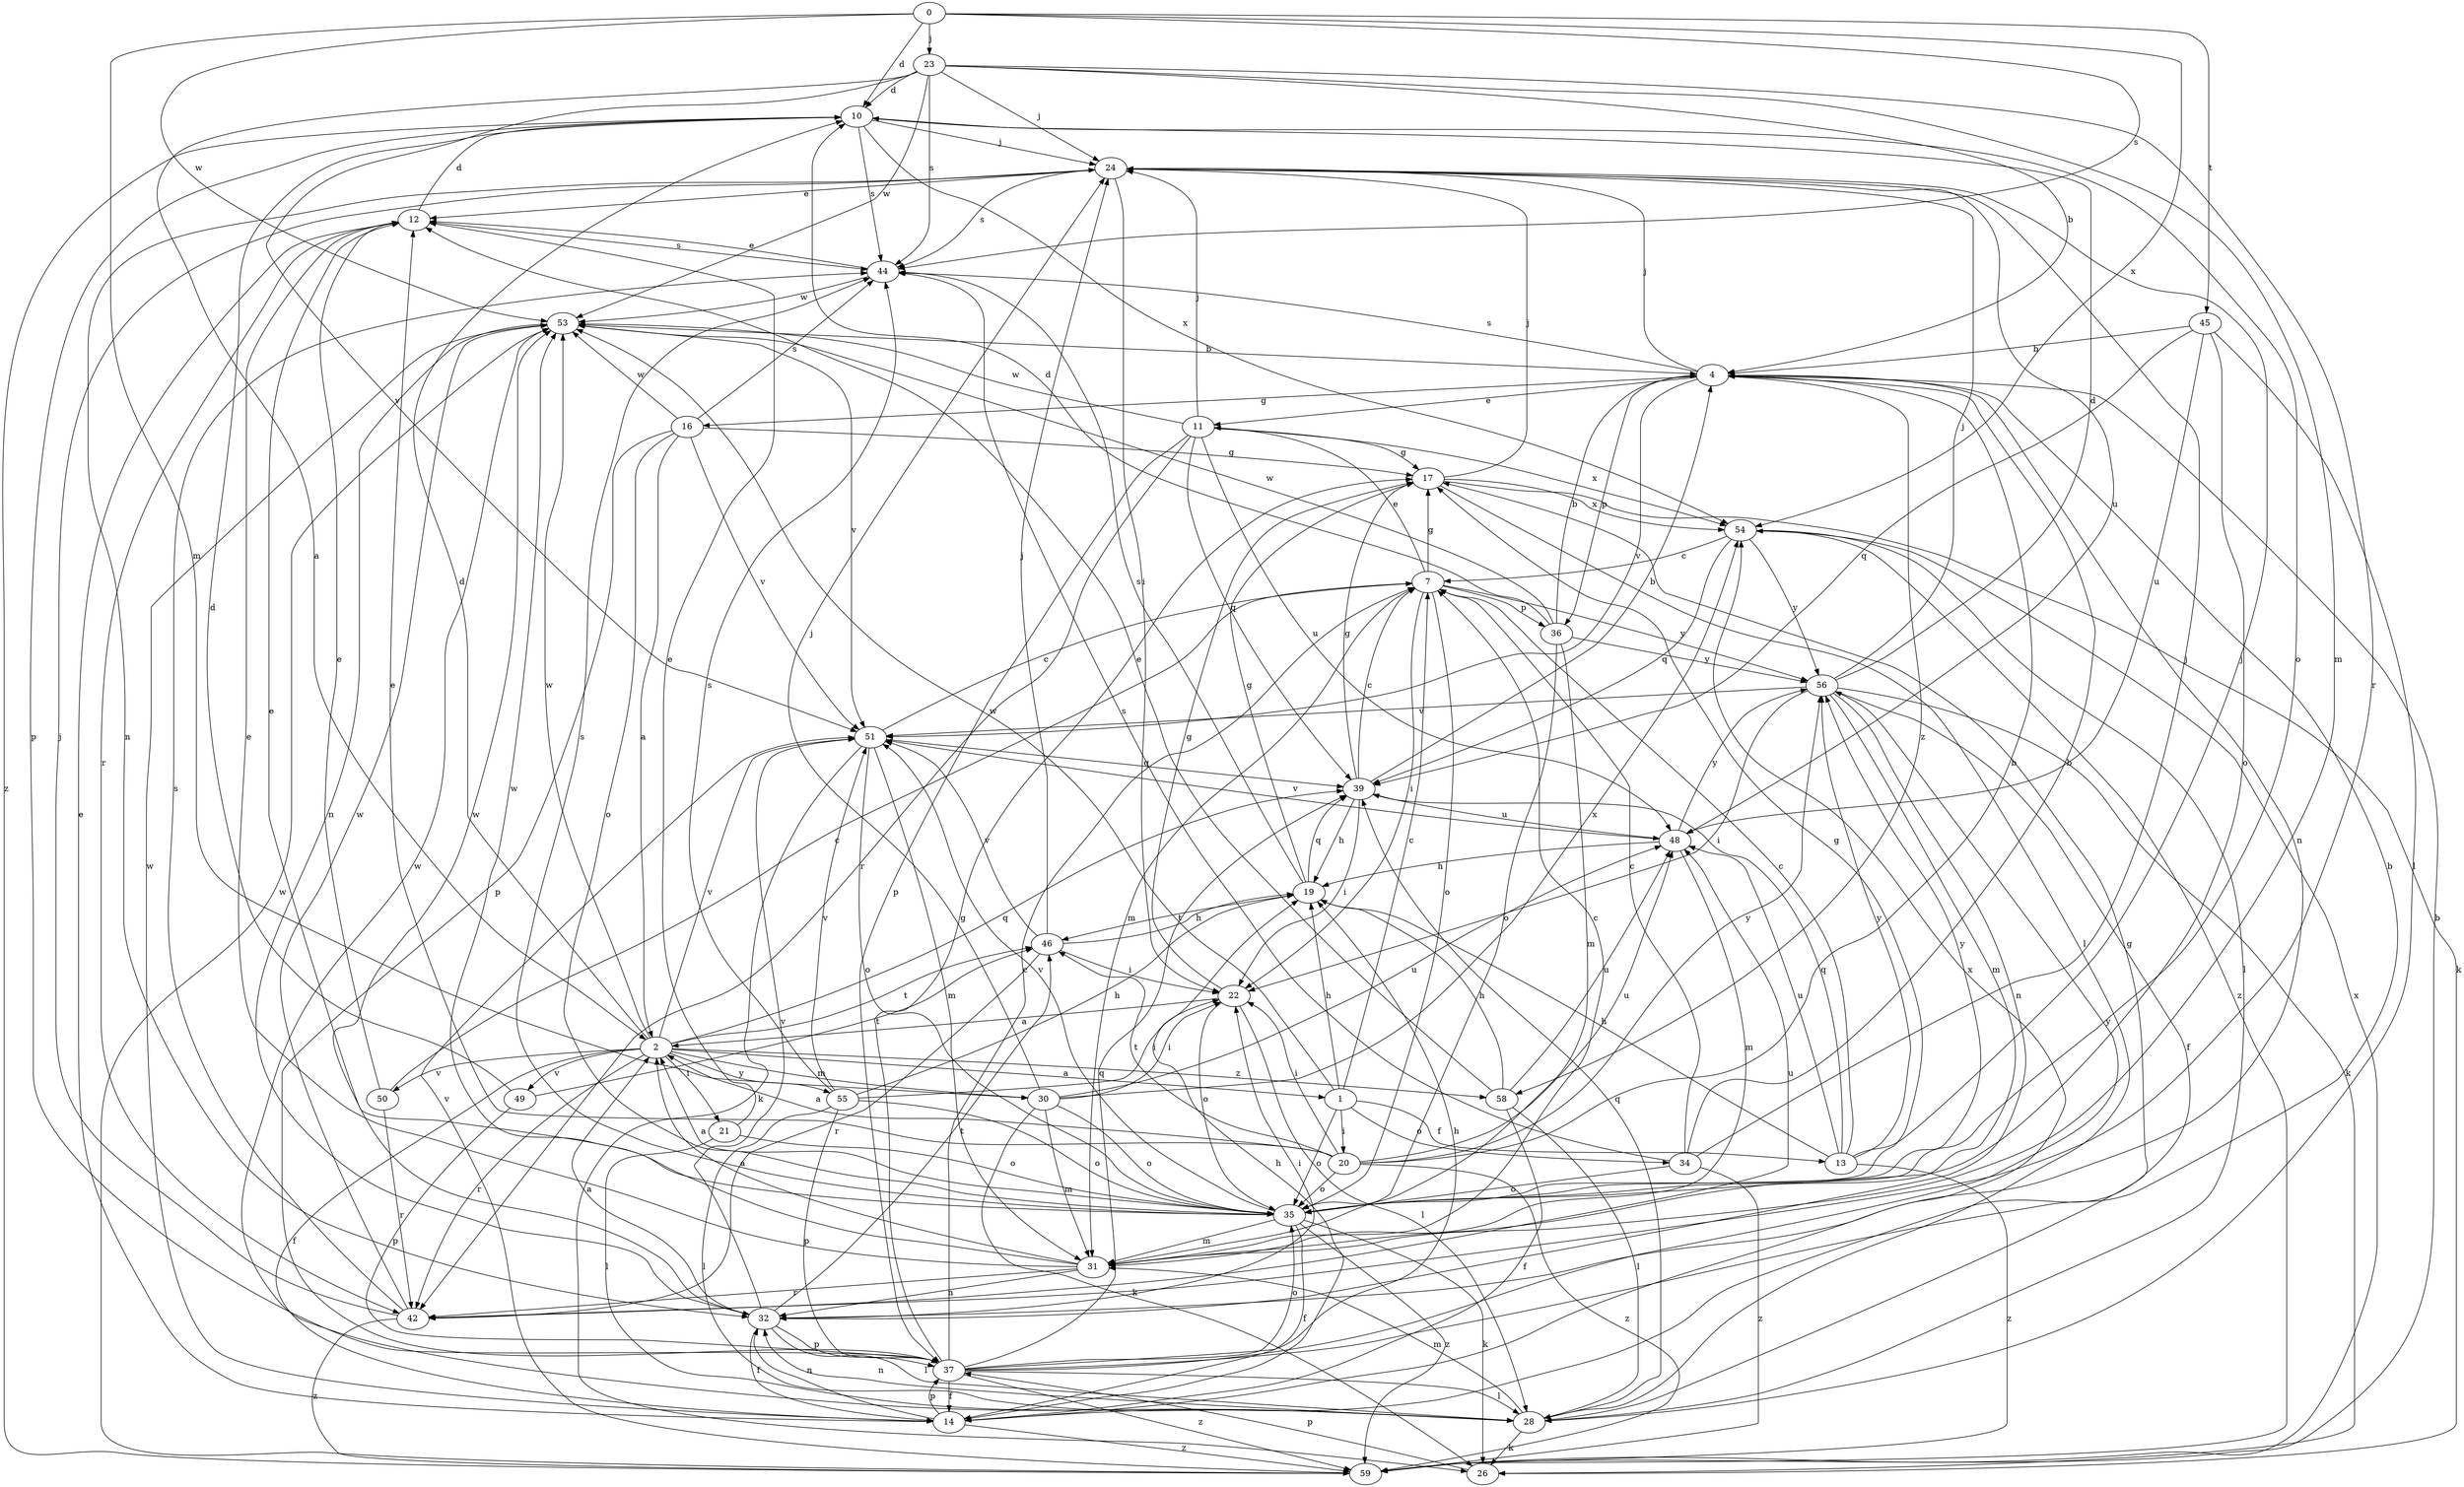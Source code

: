 strict digraph  {
0;
1;
2;
4;
7;
10;
11;
12;
13;
14;
16;
17;
19;
20;
21;
22;
23;
24;
26;
28;
30;
31;
32;
34;
35;
36;
37;
39;
42;
44;
45;
46;
48;
49;
50;
51;
53;
54;
55;
56;
58;
59;
0 -> 10  [label=d];
0 -> 23  [label=j];
0 -> 30  [label=m];
0 -> 44  [label=s];
0 -> 45  [label=t];
0 -> 53  [label=w];
0 -> 54  [label=x];
1 -> 7  [label=c];
1 -> 13  [label=f];
1 -> 19  [label=h];
1 -> 20  [label=i];
1 -> 34  [label=o];
1 -> 35  [label=o];
1 -> 53  [label=w];
2 -> 1  [label=a];
2 -> 10  [label=d];
2 -> 14  [label=f];
2 -> 21  [label=i];
2 -> 30  [label=m];
2 -> 39  [label=q];
2 -> 42  [label=r];
2 -> 46  [label=t];
2 -> 49  [label=v];
2 -> 50  [label=v];
2 -> 51  [label=v];
2 -> 53  [label=w];
2 -> 55  [label=y];
2 -> 58  [label=z];
4 -> 11  [label=e];
4 -> 16  [label=g];
4 -> 24  [label=j];
4 -> 32  [label=n];
4 -> 36  [label=p];
4 -> 44  [label=s];
4 -> 51  [label=v];
4 -> 58  [label=z];
7 -> 11  [label=e];
7 -> 17  [label=g];
7 -> 22  [label=i];
7 -> 31  [label=m];
7 -> 35  [label=o];
7 -> 36  [label=p];
7 -> 56  [label=y];
10 -> 24  [label=j];
10 -> 35  [label=o];
10 -> 37  [label=p];
10 -> 44  [label=s];
10 -> 54  [label=x];
10 -> 59  [label=z];
11 -> 17  [label=g];
11 -> 24  [label=j];
11 -> 37  [label=p];
11 -> 39  [label=q];
11 -> 42  [label=r];
11 -> 48  [label=u];
11 -> 53  [label=w];
11 -> 54  [label=x];
12 -> 10  [label=d];
12 -> 42  [label=r];
12 -> 44  [label=s];
13 -> 7  [label=c];
13 -> 19  [label=h];
13 -> 24  [label=j];
13 -> 39  [label=q];
13 -> 48  [label=u];
13 -> 56  [label=y];
13 -> 59  [label=z];
14 -> 12  [label=e];
14 -> 19  [label=h];
14 -> 32  [label=n];
14 -> 37  [label=p];
14 -> 53  [label=w];
14 -> 54  [label=x];
14 -> 59  [label=z];
16 -> 2  [label=a];
16 -> 17  [label=g];
16 -> 35  [label=o];
16 -> 37  [label=p];
16 -> 44  [label=s];
16 -> 51  [label=v];
16 -> 53  [label=w];
17 -> 24  [label=j];
17 -> 26  [label=k];
17 -> 28  [label=l];
17 -> 54  [label=x];
19 -> 17  [label=g];
19 -> 39  [label=q];
19 -> 44  [label=s];
19 -> 46  [label=t];
20 -> 2  [label=a];
20 -> 4  [label=b];
20 -> 12  [label=e];
20 -> 22  [label=i];
20 -> 35  [label=o];
20 -> 46  [label=t];
20 -> 48  [label=u];
20 -> 56  [label=y];
20 -> 59  [label=z];
21 -> 12  [label=e];
21 -> 28  [label=l];
21 -> 35  [label=o];
22 -> 2  [label=a];
22 -> 17  [label=g];
22 -> 28  [label=l];
22 -> 35  [label=o];
23 -> 2  [label=a];
23 -> 4  [label=b];
23 -> 10  [label=d];
23 -> 24  [label=j];
23 -> 31  [label=m];
23 -> 42  [label=r];
23 -> 44  [label=s];
23 -> 51  [label=v];
23 -> 53  [label=w];
24 -> 12  [label=e];
24 -> 22  [label=i];
24 -> 32  [label=n];
24 -> 44  [label=s];
24 -> 48  [label=u];
26 -> 37  [label=p];
28 -> 17  [label=g];
28 -> 26  [label=k];
28 -> 31  [label=m];
28 -> 32  [label=n];
28 -> 39  [label=q];
28 -> 53  [label=w];
30 -> 22  [label=i];
30 -> 24  [label=j];
30 -> 26  [label=k];
30 -> 31  [label=m];
30 -> 35  [label=o];
30 -> 48  [label=u];
30 -> 54  [label=x];
31 -> 2  [label=a];
31 -> 7  [label=c];
31 -> 12  [label=e];
31 -> 32  [label=n];
31 -> 42  [label=r];
31 -> 53  [label=w];
32 -> 2  [label=a];
32 -> 14  [label=f];
32 -> 22  [label=i];
32 -> 28  [label=l];
32 -> 37  [label=p];
32 -> 46  [label=t];
32 -> 51  [label=v];
32 -> 53  [label=w];
34 -> 4  [label=b];
34 -> 7  [label=c];
34 -> 24  [label=j];
34 -> 35  [label=o];
34 -> 44  [label=s];
34 -> 59  [label=z];
35 -> 2  [label=a];
35 -> 12  [label=e];
35 -> 14  [label=f];
35 -> 17  [label=g];
35 -> 26  [label=k];
35 -> 31  [label=m];
35 -> 44  [label=s];
35 -> 51  [label=v];
35 -> 56  [label=y];
35 -> 59  [label=z];
36 -> 4  [label=b];
36 -> 10  [label=d];
36 -> 31  [label=m];
36 -> 35  [label=o];
36 -> 53  [label=w];
36 -> 56  [label=y];
37 -> 4  [label=b];
37 -> 7  [label=c];
37 -> 14  [label=f];
37 -> 17  [label=g];
37 -> 19  [label=h];
37 -> 28  [label=l];
37 -> 35  [label=o];
37 -> 39  [label=q];
37 -> 56  [label=y];
37 -> 59  [label=z];
39 -> 4  [label=b];
39 -> 7  [label=c];
39 -> 17  [label=g];
39 -> 19  [label=h];
39 -> 22  [label=i];
39 -> 48  [label=u];
42 -> 24  [label=j];
42 -> 44  [label=s];
42 -> 48  [label=u];
42 -> 53  [label=w];
42 -> 59  [label=z];
44 -> 12  [label=e];
44 -> 53  [label=w];
45 -> 4  [label=b];
45 -> 28  [label=l];
45 -> 35  [label=o];
45 -> 39  [label=q];
45 -> 48  [label=u];
46 -> 19  [label=h];
46 -> 22  [label=i];
46 -> 24  [label=j];
46 -> 42  [label=r];
46 -> 51  [label=v];
48 -> 19  [label=h];
48 -> 31  [label=m];
48 -> 51  [label=v];
48 -> 56  [label=y];
49 -> 10  [label=d];
49 -> 37  [label=p];
49 -> 46  [label=t];
50 -> 7  [label=c];
50 -> 12  [label=e];
50 -> 42  [label=r];
51 -> 7  [label=c];
51 -> 26  [label=k];
51 -> 31  [label=m];
51 -> 35  [label=o];
51 -> 39  [label=q];
53 -> 4  [label=b];
53 -> 32  [label=n];
53 -> 51  [label=v];
54 -> 7  [label=c];
54 -> 28  [label=l];
54 -> 39  [label=q];
54 -> 56  [label=y];
54 -> 59  [label=z];
55 -> 19  [label=h];
55 -> 22  [label=i];
55 -> 28  [label=l];
55 -> 35  [label=o];
55 -> 37  [label=p];
55 -> 44  [label=s];
55 -> 51  [label=v];
56 -> 10  [label=d];
56 -> 14  [label=f];
56 -> 22  [label=i];
56 -> 24  [label=j];
56 -> 26  [label=k];
56 -> 31  [label=m];
56 -> 32  [label=n];
56 -> 51  [label=v];
58 -> 12  [label=e];
58 -> 14  [label=f];
58 -> 19  [label=h];
58 -> 28  [label=l];
58 -> 48  [label=u];
59 -> 4  [label=b];
59 -> 51  [label=v];
59 -> 53  [label=w];
59 -> 54  [label=x];
}

